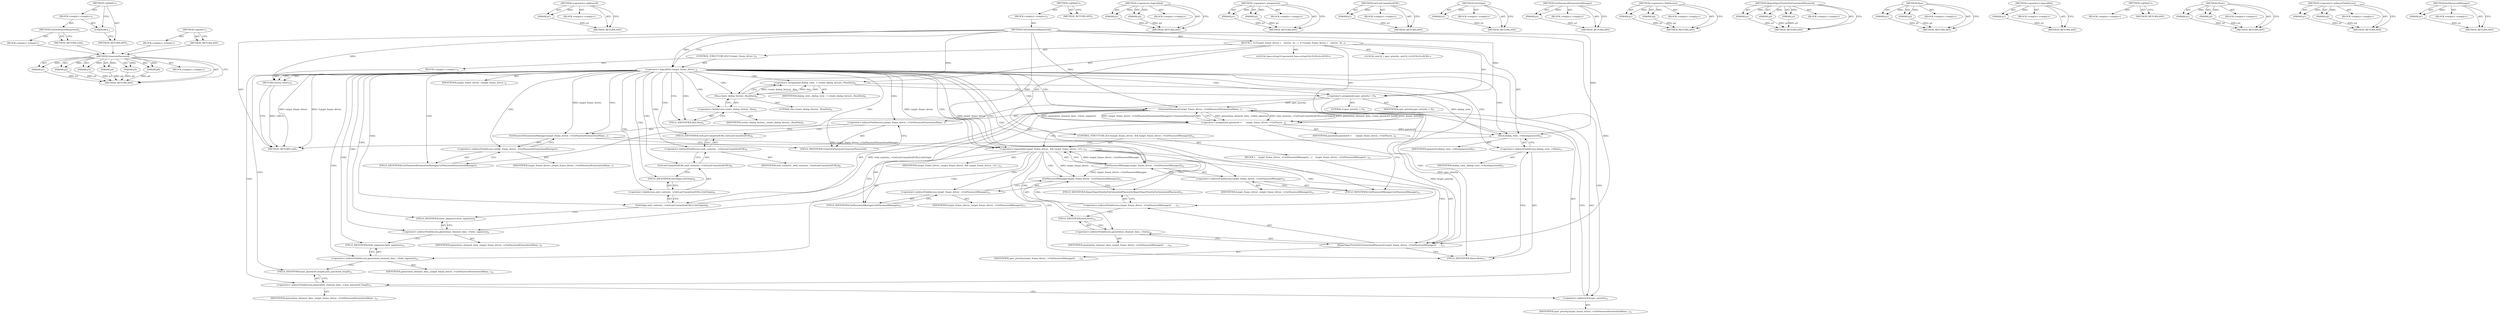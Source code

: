 digraph "&lt;global&gt;" {
vulnerable_118 [label=<(METHOD,GeneratePassword)>];
vulnerable_119 [label=<(PARAM,p1)>];
vulnerable_120 [label=<(PARAM,p2)>];
vulnerable_121 [label=<(PARAM,p3)>];
vulnerable_122 [label=<(PARAM,p4)>];
vulnerable_123 [label=<(PARAM,p5)>];
vulnerable_124 [label=<(PARAM,p6)>];
vulnerable_125 [label=<(BLOCK,&lt;empty&gt;,&lt;empty&gt;)>];
vulnerable_126 [label=<(METHOD_RETURN,ANY)>];
vulnerable_144 [label=<(METHOD,&lt;operator&gt;.addressOf)>];
vulnerable_145 [label=<(PARAM,p1)>];
vulnerable_146 [label=<(BLOCK,&lt;empty&gt;,&lt;empty&gt;)>];
vulnerable_147 [label=<(METHOD_RETURN,ANY)>];
vulnerable_6 [label=<(METHOD,&lt;global&gt;)<SUB>1</SUB>>];
vulnerable_7 [label=<(BLOCK,&lt;empty&gt;,&lt;empty&gt;)<SUB>1</SUB>>];
vulnerable_8 [label=<(METHOD,OnGenerationRequested)<SUB>1</SUB>>];
vulnerable_9 [label=<(BLOCK,{
  if (!target_frame_driver_)
    return;
  di...,{
  if (!target_frame_driver_)
    return;
  di...)<SUB>1</SUB>>];
vulnerable_10 [label=<(CONTROL_STRUCTURE,IF,if (!target_frame_driver_))<SUB>2</SUB>>];
vulnerable_11 [label=<(&lt;operator&gt;.logicalNot,!target_frame_driver_)<SUB>2</SUB>>];
vulnerable_12 [label=<(IDENTIFIER,target_frame_driver_,!target_frame_driver_)<SUB>2</SUB>>];
vulnerable_13 [label=<(BLOCK,&lt;empty&gt;,&lt;empty&gt;)<SUB>3</SUB>>];
vulnerable_14 [label=<(RETURN,return;,return;)<SUB>3</SUB>>];
vulnerable_15 [label=<(&lt;operator&gt;.assignment,dialog_view_ = create_dialog_factory_.Run(this))<SUB>4</SUB>>];
vulnerable_16 [label=<(IDENTIFIER,dialog_view_,dialog_view_ = create_dialog_factory_.Run(this))<SUB>4</SUB>>];
vulnerable_17 [label=<(Run,create_dialog_factory_.Run(this))<SUB>4</SUB>>];
vulnerable_18 [label=<(&lt;operator&gt;.fieldAccess,create_dialog_factory_.Run)<SUB>4</SUB>>];
vulnerable_19 [label=<(IDENTIFIER,create_dialog_factory_,create_dialog_factory_.Run(this))<SUB>4</SUB>>];
vulnerable_20 [label=<(FIELD_IDENTIFIER,Run,Run)<SUB>4</SUB>>];
vulnerable_21 [label=<(LITERAL,this,create_dialog_factory_.Run(this))<SUB>4</SUB>>];
vulnerable_22 [label="<(LOCAL,uint32_t spec_priority: uint32_t)<SUB>5</SUB>>"];
vulnerable_23 [label=<(&lt;operator&gt;.assignment,spec_priority = 0)<SUB>5</SUB>>];
vulnerable_24 [label=<(IDENTIFIER,spec_priority,spec_priority = 0)<SUB>5</SUB>>];
vulnerable_25 [label=<(LITERAL,0,spec_priority = 0)<SUB>5</SUB>>];
vulnerable_26 [label="<(LOCAL,base.string16 password: base.string16)<SUB>6</SUB>>"];
vulnerable_27 [label=<(&lt;operator&gt;.assignment,password =
      target_frame_driver_-&gt;GetPassw...)<SUB>6</SUB>>];
vulnerable_28 [label=<(IDENTIFIER,password,password =
      target_frame_driver_-&gt;GetPassw...)<SUB>6</SUB>>];
vulnerable_29 [label=<(GeneratePassword,target_frame_driver_-&gt;GetPasswordGenerationMana...)<SUB>7</SUB>>];
vulnerable_30 [label=<(&lt;operator&gt;.indirectFieldAccess,target_frame_driver_-&gt;GetPasswordGenerationMana...)<SUB>7</SUB>>];
vulnerable_31 [label=<(GetPasswordGenerationManager,target_frame_driver_-&gt;GetPasswordGenerationMana...)<SUB>7</SUB>>];
vulnerable_32 [label=<(&lt;operator&gt;.indirectFieldAccess,target_frame_driver_-&gt;GetPasswordGenerationManager)<SUB>7</SUB>>];
vulnerable_33 [label=<(IDENTIFIER,target_frame_driver_,target_frame_driver_-&gt;GetPasswordGenerationMana...)<SUB>7</SUB>>];
vulnerable_34 [label=<(FIELD_IDENTIFIER,GetPasswordGenerationManager,GetPasswordGenerationManager)<SUB>7</SUB>>];
vulnerable_35 [label=<(FIELD_IDENTIFIER,GeneratePassword,GeneratePassword)<SUB>7</SUB>>];
vulnerable_36 [label=<(GetOrigin,web_contents_-&gt;GetLastCommittedURL().GetOrigin())<SUB>8</SUB>>];
vulnerable_37 [label=<(&lt;operator&gt;.fieldAccess,web_contents_-&gt;GetLastCommittedURL().GetOrigin)<SUB>8</SUB>>];
vulnerable_38 [label=<(GetLastCommittedURL,web_contents_-&gt;GetLastCommittedURL())<SUB>8</SUB>>];
vulnerable_39 [label=<(&lt;operator&gt;.indirectFieldAccess,web_contents_-&gt;GetLastCommittedURL)<SUB>8</SUB>>];
vulnerable_40 [label=<(IDENTIFIER,web_contents_,web_contents_-&gt;GetLastCommittedURL())<SUB>8</SUB>>];
vulnerable_41 [label=<(FIELD_IDENTIFIER,GetLastCommittedURL,GetLastCommittedURL)<SUB>8</SUB>>];
vulnerable_42 [label=<(FIELD_IDENTIFIER,GetOrigin,GetOrigin)<SUB>8</SUB>>];
vulnerable_43 [label=<(&lt;operator&gt;.indirectFieldAccess,generation_element_data_-&gt;form_signature)<SUB>9</SUB>>];
vulnerable_44 [label=<(IDENTIFIER,generation_element_data_,target_frame_driver_-&gt;GetPasswordGenerationMana...)<SUB>9</SUB>>];
vulnerable_45 [label=<(FIELD_IDENTIFIER,form_signature,form_signature)<SUB>9</SUB>>];
vulnerable_46 [label=<(&lt;operator&gt;.indirectFieldAccess,generation_element_data_-&gt;field_signature)<SUB>10</SUB>>];
vulnerable_47 [label=<(IDENTIFIER,generation_element_data_,target_frame_driver_-&gt;GetPasswordGenerationMana...)<SUB>10</SUB>>];
vulnerable_48 [label=<(FIELD_IDENTIFIER,field_signature,field_signature)<SUB>10</SUB>>];
vulnerable_49 [label=<(&lt;operator&gt;.indirectFieldAccess,generation_element_data_-&gt;max_password_length)<SUB>11</SUB>>];
vulnerable_50 [label=<(IDENTIFIER,generation_element_data_,target_frame_driver_-&gt;GetPasswordGenerationMana...)<SUB>11</SUB>>];
vulnerable_51 [label=<(FIELD_IDENTIFIER,max_password_length,max_password_length)<SUB>11</SUB>>];
vulnerable_52 [label=<(&lt;operator&gt;.addressOf,&amp;spec_priority)<SUB>11</SUB>>];
vulnerable_53 [label=<(IDENTIFIER,spec_priority,target_frame_driver_-&gt;GetPasswordGenerationMana...)<SUB>11</SUB>>];
vulnerable_54 [label=<(CONTROL_STRUCTURE,IF,if (target_frame_driver_ &amp;&amp; target_frame_driver_-&gt;GetPasswordManager()))<SUB>12</SUB>>];
vulnerable_55 [label=<(&lt;operator&gt;.logicalAnd,target_frame_driver_ &amp;&amp; target_frame_driver_-&gt;G...)<SUB>12</SUB>>];
vulnerable_56 [label=<(IDENTIFIER,target_frame_driver_,target_frame_driver_ &amp;&amp; target_frame_driver_-&gt;G...)<SUB>12</SUB>>];
vulnerable_57 [label=<(GetPasswordManager,target_frame_driver_-&gt;GetPasswordManager())<SUB>12</SUB>>];
vulnerable_58 [label=<(&lt;operator&gt;.indirectFieldAccess,target_frame_driver_-&gt;GetPasswordManager)<SUB>12</SUB>>];
vulnerable_59 [label=<(IDENTIFIER,target_frame_driver_,target_frame_driver_-&gt;GetPasswordManager())<SUB>12</SUB>>];
vulnerable_60 [label=<(FIELD_IDENTIFIER,GetPasswordManager,GetPasswordManager)<SUB>12</SUB>>];
vulnerable_61 [label=<(BLOCK,{
    target_frame_driver_-&gt;GetPasswordManager(...,{
    target_frame_driver_-&gt;GetPasswordManager(...)<SUB>12</SUB>>];
vulnerable_62 [label=<(ReportSpecPriorityForGeneratedPassword,target_frame_driver_-&gt;GetPasswordManager()
    ...)<SUB>13</SUB>>];
vulnerable_63 [label=<(&lt;operator&gt;.indirectFieldAccess,target_frame_driver_-&gt;GetPasswordManager()
    ...)<SUB>13</SUB>>];
vulnerable_64 [label=<(GetPasswordManager,target_frame_driver_-&gt;GetPasswordManager())<SUB>13</SUB>>];
vulnerable_65 [label=<(&lt;operator&gt;.indirectFieldAccess,target_frame_driver_-&gt;GetPasswordManager)<SUB>13</SUB>>];
vulnerable_66 [label=<(IDENTIFIER,target_frame_driver_,target_frame_driver_-&gt;GetPasswordManager())<SUB>13</SUB>>];
vulnerable_67 [label=<(FIELD_IDENTIFIER,GetPasswordManager,GetPasswordManager)<SUB>13</SUB>>];
vulnerable_68 [label=<(FIELD_IDENTIFIER,ReportSpecPriorityForGeneratedPassword,ReportSpecPriorityForGeneratedPassword)<SUB>13</SUB>>];
vulnerable_69 [label=<(&lt;operator&gt;.indirectFieldAccess,generation_element_data_-&gt;form)<SUB>14</SUB>>];
vulnerable_70 [label=<(IDENTIFIER,generation_element_data_,target_frame_driver_-&gt;GetPasswordManager()
    ...)<SUB>14</SUB>>];
vulnerable_71 [label=<(FIELD_IDENTIFIER,form,form)<SUB>14</SUB>>];
vulnerable_72 [label=<(IDENTIFIER,spec_priority,target_frame_driver_-&gt;GetPasswordManager()
    ...)<SUB>15</SUB>>];
vulnerable_73 [label=<(Show,dialog_view_-&gt;Show(password))<SUB>17</SUB>>];
vulnerable_74 [label=<(&lt;operator&gt;.indirectFieldAccess,dialog_view_-&gt;Show)<SUB>17</SUB>>];
vulnerable_75 [label=<(IDENTIFIER,dialog_view_,dialog_view_-&gt;Show(password))<SUB>17</SUB>>];
vulnerable_76 [label=<(FIELD_IDENTIFIER,Show,Show)<SUB>17</SUB>>];
vulnerable_77 [label=<(IDENTIFIER,password,dialog_view_-&gt;Show(password))<SUB>17</SUB>>];
vulnerable_78 [label=<(METHOD_RETURN,void)<SUB>1</SUB>>];
vulnerable_80 [label=<(METHOD_RETURN,ANY)<SUB>1</SUB>>];
vulnerable_148 [label=<(METHOD,&lt;operator&gt;.logicalAnd)>];
vulnerable_149 [label=<(PARAM,p1)>];
vulnerable_150 [label=<(PARAM,p2)>];
vulnerable_151 [label=<(BLOCK,&lt;empty&gt;,&lt;empty&gt;)>];
vulnerable_152 [label=<(METHOD_RETURN,ANY)>];
vulnerable_103 [label=<(METHOD,&lt;operator&gt;.assignment)>];
vulnerable_104 [label=<(PARAM,p1)>];
vulnerable_105 [label=<(PARAM,p2)>];
vulnerable_106 [label=<(BLOCK,&lt;empty&gt;,&lt;empty&gt;)>];
vulnerable_107 [label=<(METHOD_RETURN,ANY)>];
vulnerable_140 [label=<(METHOD,GetLastCommittedURL)>];
vulnerable_141 [label=<(PARAM,p1)>];
vulnerable_142 [label=<(BLOCK,&lt;empty&gt;,&lt;empty&gt;)>];
vulnerable_143 [label=<(METHOD_RETURN,ANY)>];
vulnerable_136 [label=<(METHOD,GetOrigin)>];
vulnerable_137 [label=<(PARAM,p1)>];
vulnerable_138 [label=<(BLOCK,&lt;empty&gt;,&lt;empty&gt;)>];
vulnerable_139 [label=<(METHOD_RETURN,ANY)>];
vulnerable_132 [label=<(METHOD,GetPasswordGenerationManager)>];
vulnerable_133 [label=<(PARAM,p1)>];
vulnerable_134 [label=<(BLOCK,&lt;empty&gt;,&lt;empty&gt;)>];
vulnerable_135 [label=<(METHOD_RETURN,ANY)>];
vulnerable_113 [label=<(METHOD,&lt;operator&gt;.fieldAccess)>];
vulnerable_114 [label=<(PARAM,p1)>];
vulnerable_115 [label=<(PARAM,p2)>];
vulnerable_116 [label=<(BLOCK,&lt;empty&gt;,&lt;empty&gt;)>];
vulnerable_117 [label=<(METHOD_RETURN,ANY)>];
vulnerable_157 [label=<(METHOD,ReportSpecPriorityForGeneratedPassword)>];
vulnerable_158 [label=<(PARAM,p1)>];
vulnerable_159 [label=<(PARAM,p2)>];
vulnerable_160 [label=<(PARAM,p3)>];
vulnerable_161 [label=<(BLOCK,&lt;empty&gt;,&lt;empty&gt;)>];
vulnerable_162 [label=<(METHOD_RETURN,ANY)>];
vulnerable_108 [label=<(METHOD,Run)>];
vulnerable_109 [label=<(PARAM,p1)>];
vulnerable_110 [label=<(PARAM,p2)>];
vulnerable_111 [label=<(BLOCK,&lt;empty&gt;,&lt;empty&gt;)>];
vulnerable_112 [label=<(METHOD_RETURN,ANY)>];
vulnerable_99 [label=<(METHOD,&lt;operator&gt;.logicalNot)>];
vulnerable_100 [label=<(PARAM,p1)>];
vulnerable_101 [label=<(BLOCK,&lt;empty&gt;,&lt;empty&gt;)>];
vulnerable_102 [label=<(METHOD_RETURN,ANY)>];
vulnerable_93 [label=<(METHOD,&lt;global&gt;)<SUB>1</SUB>>];
vulnerable_94 [label=<(BLOCK,&lt;empty&gt;,&lt;empty&gt;)>];
vulnerable_95 [label=<(METHOD_RETURN,ANY)>];
vulnerable_163 [label=<(METHOD,Show)>];
vulnerable_164 [label=<(PARAM,p1)>];
vulnerable_165 [label=<(PARAM,p2)>];
vulnerable_166 [label=<(BLOCK,&lt;empty&gt;,&lt;empty&gt;)>];
vulnerable_167 [label=<(METHOD_RETURN,ANY)>];
vulnerable_127 [label=<(METHOD,&lt;operator&gt;.indirectFieldAccess)>];
vulnerable_128 [label=<(PARAM,p1)>];
vulnerable_129 [label=<(PARAM,p2)>];
vulnerable_130 [label=<(BLOCK,&lt;empty&gt;,&lt;empty&gt;)>];
vulnerable_131 [label=<(METHOD_RETURN,ANY)>];
vulnerable_153 [label=<(METHOD,GetPasswordManager)>];
vulnerable_154 [label=<(PARAM,p1)>];
vulnerable_155 [label=<(BLOCK,&lt;empty&gt;,&lt;empty&gt;)>];
vulnerable_156 [label=<(METHOD_RETURN,ANY)>];
fixed_6 [label=<(METHOD,&lt;global&gt;)<SUB>1</SUB>>];
fixed_7 [label=<(BLOCK,&lt;empty&gt;,&lt;empty&gt;)<SUB>1</SUB>>];
fixed_8 [label=<(METHOD,OnGenerationRequested)<SUB>1</SUB>>];
fixed_9 [label=<(BLOCK,&lt;empty&gt;,&lt;empty&gt;)>];
fixed_10 [label=<(METHOD_RETURN,void)<SUB>1</SUB>>];
fixed_12 [label=<(UNKNOWN,,)>];
fixed_13 [label=<(METHOD_RETURN,ANY)<SUB>1</SUB>>];
fixed_20 [label=<(METHOD,&lt;global&gt;)<SUB>1</SUB>>];
fixed_21 [label=<(BLOCK,&lt;empty&gt;,&lt;empty&gt;)>];
fixed_22 [label=<(METHOD_RETURN,ANY)>];
vulnerable_118 -> vulnerable_119  [key=0, label="AST: "];
vulnerable_118 -> vulnerable_119  [key=1, label="DDG: "];
vulnerable_118 -> vulnerable_125  [key=0, label="AST: "];
vulnerable_118 -> vulnerable_120  [key=0, label="AST: "];
vulnerable_118 -> vulnerable_120  [key=1, label="DDG: "];
vulnerable_118 -> vulnerable_126  [key=0, label="AST: "];
vulnerable_118 -> vulnerable_126  [key=1, label="CFG: "];
vulnerable_118 -> vulnerable_121  [key=0, label="AST: "];
vulnerable_118 -> vulnerable_121  [key=1, label="DDG: "];
vulnerable_118 -> vulnerable_122  [key=0, label="AST: "];
vulnerable_118 -> vulnerable_122  [key=1, label="DDG: "];
vulnerable_118 -> vulnerable_123  [key=0, label="AST: "];
vulnerable_118 -> vulnerable_123  [key=1, label="DDG: "];
vulnerable_118 -> vulnerable_124  [key=0, label="AST: "];
vulnerable_118 -> vulnerable_124  [key=1, label="DDG: "];
vulnerable_119 -> vulnerable_126  [key=0, label="DDG: p1"];
vulnerable_120 -> vulnerable_126  [key=0, label="DDG: p2"];
vulnerable_121 -> vulnerable_126  [key=0, label="DDG: p3"];
vulnerable_122 -> vulnerable_126  [key=0, label="DDG: p4"];
vulnerable_123 -> vulnerable_126  [key=0, label="DDG: p5"];
vulnerable_124 -> vulnerable_126  [key=0, label="DDG: p6"];
vulnerable_144 -> vulnerable_145  [key=0, label="AST: "];
vulnerable_144 -> vulnerable_145  [key=1, label="DDG: "];
vulnerable_144 -> vulnerable_146  [key=0, label="AST: "];
vulnerable_144 -> vulnerable_147  [key=0, label="AST: "];
vulnerable_144 -> vulnerable_147  [key=1, label="CFG: "];
vulnerable_145 -> vulnerable_147  [key=0, label="DDG: p1"];
vulnerable_6 -> vulnerable_7  [key=0, label="AST: "];
vulnerable_6 -> vulnerable_80  [key=0, label="AST: "];
vulnerable_6 -> vulnerable_80  [key=1, label="CFG: "];
vulnerable_7 -> vulnerable_8  [key=0, label="AST: "];
vulnerable_8 -> vulnerable_9  [key=0, label="AST: "];
vulnerable_8 -> vulnerable_78  [key=0, label="AST: "];
vulnerable_8 -> vulnerable_11  [key=0, label="CFG: "];
vulnerable_8 -> vulnerable_11  [key=1, label="DDG: "];
vulnerable_8 -> vulnerable_23  [key=0, label="DDG: "];
vulnerable_8 -> vulnerable_73  [key=0, label="DDG: "];
vulnerable_8 -> vulnerable_14  [key=0, label="DDG: "];
vulnerable_8 -> vulnerable_17  [key=0, label="DDG: "];
vulnerable_8 -> vulnerable_29  [key=0, label="DDG: "];
vulnerable_8 -> vulnerable_55  [key=0, label="DDG: "];
vulnerable_8 -> vulnerable_62  [key=0, label="DDG: "];
vulnerable_9 -> vulnerable_10  [key=0, label="AST: "];
vulnerable_9 -> vulnerable_15  [key=0, label="AST: "];
vulnerable_9 -> vulnerable_22  [key=0, label="AST: "];
vulnerable_9 -> vulnerable_23  [key=0, label="AST: "];
vulnerable_9 -> vulnerable_26  [key=0, label="AST: "];
vulnerable_9 -> vulnerable_27  [key=0, label="AST: "];
vulnerable_9 -> vulnerable_54  [key=0, label="AST: "];
vulnerable_9 -> vulnerable_73  [key=0, label="AST: "];
vulnerable_10 -> vulnerable_11  [key=0, label="AST: "];
vulnerable_10 -> vulnerable_13  [key=0, label="AST: "];
vulnerable_11 -> vulnerable_12  [key=0, label="AST: "];
vulnerable_11 -> vulnerable_14  [key=0, label="CFG: "];
vulnerable_11 -> vulnerable_14  [key=1, label="CDG: "];
vulnerable_11 -> vulnerable_20  [key=0, label="CFG: "];
vulnerable_11 -> vulnerable_20  [key=1, label="CDG: "];
vulnerable_11 -> vulnerable_78  [key=0, label="DDG: target_frame_driver_"];
vulnerable_11 -> vulnerable_78  [key=1, label="DDG: !target_frame_driver_"];
vulnerable_11 -> vulnerable_55  [key=0, label="DDG: target_frame_driver_"];
vulnerable_11 -> vulnerable_55  [key=1, label="CDG: "];
vulnerable_11 -> vulnerable_57  [key=0, label="DDG: target_frame_driver_"];
vulnerable_11 -> vulnerable_57  [key=1, label="CDG: "];
vulnerable_11 -> vulnerable_31  [key=0, label="DDG: target_frame_driver_"];
vulnerable_11 -> vulnerable_31  [key=1, label="CDG: "];
vulnerable_11 -> vulnerable_17  [key=0, label="CDG: "];
vulnerable_11 -> vulnerable_15  [key=0, label="CDG: "];
vulnerable_11 -> vulnerable_30  [key=0, label="CDG: "];
vulnerable_11 -> vulnerable_34  [key=0, label="CDG: "];
vulnerable_11 -> vulnerable_48  [key=0, label="CDG: "];
vulnerable_11 -> vulnerable_32  [key=0, label="CDG: "];
vulnerable_11 -> vulnerable_49  [key=0, label="CDG: "];
vulnerable_11 -> vulnerable_73  [key=0, label="CDG: "];
vulnerable_11 -> vulnerable_42  [key=0, label="CDG: "];
vulnerable_11 -> vulnerable_51  [key=0, label="CDG: "];
vulnerable_11 -> vulnerable_52  [key=0, label="CDG: "];
vulnerable_11 -> vulnerable_37  [key=0, label="CDG: "];
vulnerable_11 -> vulnerable_46  [key=0, label="CDG: "];
vulnerable_11 -> vulnerable_38  [key=0, label="CDG: "];
vulnerable_11 -> vulnerable_74  [key=0, label="CDG: "];
vulnerable_11 -> vulnerable_45  [key=0, label="CDG: "];
vulnerable_11 -> vulnerable_27  [key=0, label="CDG: "];
vulnerable_11 -> vulnerable_29  [key=0, label="CDG: "];
vulnerable_11 -> vulnerable_76  [key=0, label="CDG: "];
vulnerable_11 -> vulnerable_18  [key=0, label="CDG: "];
vulnerable_11 -> vulnerable_35  [key=0, label="CDG: "];
vulnerable_11 -> vulnerable_43  [key=0, label="CDG: "];
vulnerable_11 -> vulnerable_23  [key=0, label="CDG: "];
vulnerable_11 -> vulnerable_36  [key=0, label="CDG: "];
vulnerable_11 -> vulnerable_41  [key=0, label="CDG: "];
vulnerable_11 -> vulnerable_39  [key=0, label="CDG: "];
vulnerable_11 -> vulnerable_60  [key=0, label="CDG: "];
vulnerable_11 -> vulnerable_58  [key=0, label="CDG: "];
vulnerable_13 -> vulnerable_14  [key=0, label="AST: "];
vulnerable_14 -> vulnerable_78  [key=0, label="CFG: "];
vulnerable_14 -> vulnerable_78  [key=1, label="DDG: &lt;RET&gt;"];
vulnerable_15 -> vulnerable_16  [key=0, label="AST: "];
vulnerable_15 -> vulnerable_17  [key=0, label="AST: "];
vulnerable_15 -> vulnerable_23  [key=0, label="CFG: "];
vulnerable_15 -> vulnerable_73  [key=0, label="DDG: dialog_view_"];
vulnerable_17 -> vulnerable_18  [key=0, label="AST: "];
vulnerable_17 -> vulnerable_21  [key=0, label="AST: "];
vulnerable_17 -> vulnerable_15  [key=0, label="CFG: "];
vulnerable_17 -> vulnerable_15  [key=1, label="DDG: create_dialog_factory_.Run"];
vulnerable_17 -> vulnerable_15  [key=2, label="DDG: this"];
vulnerable_18 -> vulnerable_19  [key=0, label="AST: "];
vulnerable_18 -> vulnerable_20  [key=0, label="AST: "];
vulnerable_18 -> vulnerable_17  [key=0, label="CFG: "];
vulnerable_20 -> vulnerable_18  [key=0, label="CFG: "];
vulnerable_23 -> vulnerable_24  [key=0, label="AST: "];
vulnerable_23 -> vulnerable_25  [key=0, label="AST: "];
vulnerable_23 -> vulnerable_34  [key=0, label="CFG: "];
vulnerable_23 -> vulnerable_29  [key=0, label="DDG: spec_priority"];
vulnerable_23 -> vulnerable_62  [key=0, label="DDG: spec_priority"];
vulnerable_27 -> vulnerable_28  [key=0, label="AST: "];
vulnerable_27 -> vulnerable_29  [key=0, label="AST: "];
vulnerable_27 -> vulnerable_55  [key=0, label="CFG: "];
vulnerable_27 -> vulnerable_60  [key=0, label="CFG: "];
vulnerable_27 -> vulnerable_73  [key=0, label="DDG: password"];
vulnerable_29 -> vulnerable_30  [key=0, label="AST: "];
vulnerable_29 -> vulnerable_36  [key=0, label="AST: "];
vulnerable_29 -> vulnerable_43  [key=0, label="AST: "];
vulnerable_29 -> vulnerable_46  [key=0, label="AST: "];
vulnerable_29 -> vulnerable_49  [key=0, label="AST: "];
vulnerable_29 -> vulnerable_52  [key=0, label="AST: "];
vulnerable_29 -> vulnerable_27  [key=0, label="CFG: "];
vulnerable_29 -> vulnerable_27  [key=1, label="DDG: generation_element_data_-&gt;field_signature"];
vulnerable_29 -> vulnerable_27  [key=2, label="DDG: web_contents_-&gt;GetLastCommittedURL().GetOrigin()"];
vulnerable_29 -> vulnerable_27  [key=3, label="DDG: generation_element_data_-&gt;max_password_length"];
vulnerable_29 -> vulnerable_27  [key=4, label="DDG: &amp;spec_priority"];
vulnerable_29 -> vulnerable_27  [key=5, label="DDG: generation_element_data_-&gt;form_signature"];
vulnerable_29 -> vulnerable_27  [key=6, label="DDG: target_frame_driver_-&gt;GetPasswordGenerationManager()-&gt;GeneratePassword"];
vulnerable_29 -> vulnerable_62  [key=0, label="DDG: &amp;spec_priority"];
vulnerable_30 -> vulnerable_31  [key=0, label="AST: "];
vulnerable_30 -> vulnerable_35  [key=0, label="AST: "];
vulnerable_30 -> vulnerable_41  [key=0, label="CFG: "];
vulnerable_31 -> vulnerable_32  [key=0, label="AST: "];
vulnerable_31 -> vulnerable_35  [key=0, label="CFG: "];
vulnerable_31 -> vulnerable_55  [key=0, label="DDG: target_frame_driver_-&gt;GetPasswordGenerationManager"];
vulnerable_32 -> vulnerable_33  [key=0, label="AST: "];
vulnerable_32 -> vulnerable_34  [key=0, label="AST: "];
vulnerable_32 -> vulnerable_31  [key=0, label="CFG: "];
vulnerable_34 -> vulnerable_32  [key=0, label="CFG: "];
vulnerable_35 -> vulnerable_30  [key=0, label="CFG: "];
vulnerable_36 -> vulnerable_37  [key=0, label="AST: "];
vulnerable_36 -> vulnerable_45  [key=0, label="CFG: "];
vulnerable_36 -> vulnerable_29  [key=0, label="DDG: web_contents_-&gt;GetLastCommittedURL().GetOrigin"];
vulnerable_37 -> vulnerable_38  [key=0, label="AST: "];
vulnerable_37 -> vulnerable_42  [key=0, label="AST: "];
vulnerable_37 -> vulnerable_36  [key=0, label="CFG: "];
vulnerable_38 -> vulnerable_39  [key=0, label="AST: "];
vulnerable_38 -> vulnerable_42  [key=0, label="CFG: "];
vulnerable_39 -> vulnerable_40  [key=0, label="AST: "];
vulnerable_39 -> vulnerable_41  [key=0, label="AST: "];
vulnerable_39 -> vulnerable_38  [key=0, label="CFG: "];
vulnerable_41 -> vulnerable_39  [key=0, label="CFG: "];
vulnerable_42 -> vulnerable_37  [key=0, label="CFG: "];
vulnerable_43 -> vulnerable_44  [key=0, label="AST: "];
vulnerable_43 -> vulnerable_45  [key=0, label="AST: "];
vulnerable_43 -> vulnerable_48  [key=0, label="CFG: "];
vulnerable_45 -> vulnerable_43  [key=0, label="CFG: "];
vulnerable_46 -> vulnerable_47  [key=0, label="AST: "];
vulnerable_46 -> vulnerable_48  [key=0, label="AST: "];
vulnerable_46 -> vulnerable_51  [key=0, label="CFG: "];
vulnerable_48 -> vulnerable_46  [key=0, label="CFG: "];
vulnerable_49 -> vulnerable_50  [key=0, label="AST: "];
vulnerable_49 -> vulnerable_51  [key=0, label="AST: "];
vulnerable_49 -> vulnerable_52  [key=0, label="CFG: "];
vulnerable_51 -> vulnerable_49  [key=0, label="CFG: "];
vulnerable_52 -> vulnerable_53  [key=0, label="AST: "];
vulnerable_52 -> vulnerable_29  [key=0, label="CFG: "];
vulnerable_54 -> vulnerable_55  [key=0, label="AST: "];
vulnerable_54 -> vulnerable_61  [key=0, label="AST: "];
vulnerable_55 -> vulnerable_56  [key=0, label="AST: "];
vulnerable_55 -> vulnerable_57  [key=0, label="AST: "];
vulnerable_55 -> vulnerable_67  [key=0, label="CFG: "];
vulnerable_55 -> vulnerable_67  [key=1, label="CDG: "];
vulnerable_55 -> vulnerable_76  [key=0, label="CFG: "];
vulnerable_55 -> vulnerable_64  [key=0, label="DDG: target_frame_driver_"];
vulnerable_55 -> vulnerable_64  [key=1, label="CDG: "];
vulnerable_55 -> vulnerable_68  [key=0, label="CDG: "];
vulnerable_55 -> vulnerable_69  [key=0, label="CDG: "];
vulnerable_55 -> vulnerable_65  [key=0, label="CDG: "];
vulnerable_55 -> vulnerable_71  [key=0, label="CDG: "];
vulnerable_55 -> vulnerable_63  [key=0, label="CDG: "];
vulnerable_55 -> vulnerable_62  [key=0, label="CDG: "];
vulnerable_57 -> vulnerable_58  [key=0, label="AST: "];
vulnerable_57 -> vulnerable_55  [key=0, label="CFG: "];
vulnerable_57 -> vulnerable_55  [key=1, label="DDG: target_frame_driver_-&gt;GetPasswordManager"];
vulnerable_57 -> vulnerable_64  [key=0, label="DDG: target_frame_driver_-&gt;GetPasswordManager"];
vulnerable_58 -> vulnerable_59  [key=0, label="AST: "];
vulnerable_58 -> vulnerable_60  [key=0, label="AST: "];
vulnerable_58 -> vulnerable_57  [key=0, label="CFG: "];
vulnerable_60 -> vulnerable_58  [key=0, label="CFG: "];
vulnerable_61 -> vulnerable_62  [key=0, label="AST: "];
vulnerable_62 -> vulnerable_63  [key=0, label="AST: "];
vulnerable_62 -> vulnerable_69  [key=0, label="AST: "];
vulnerable_62 -> vulnerable_72  [key=0, label="AST: "];
vulnerable_62 -> vulnerable_76  [key=0, label="CFG: "];
vulnerable_63 -> vulnerable_64  [key=0, label="AST: "];
vulnerable_63 -> vulnerable_68  [key=0, label="AST: "];
vulnerable_63 -> vulnerable_71  [key=0, label="CFG: "];
vulnerable_64 -> vulnerable_65  [key=0, label="AST: "];
vulnerable_64 -> vulnerable_68  [key=0, label="CFG: "];
vulnerable_65 -> vulnerable_66  [key=0, label="AST: "];
vulnerable_65 -> vulnerable_67  [key=0, label="AST: "];
vulnerable_65 -> vulnerable_64  [key=0, label="CFG: "];
vulnerable_67 -> vulnerable_65  [key=0, label="CFG: "];
vulnerable_68 -> vulnerable_63  [key=0, label="CFG: "];
vulnerable_69 -> vulnerable_70  [key=0, label="AST: "];
vulnerable_69 -> vulnerable_71  [key=0, label="AST: "];
vulnerable_69 -> vulnerable_62  [key=0, label="CFG: "];
vulnerable_71 -> vulnerable_69  [key=0, label="CFG: "];
vulnerable_73 -> vulnerable_74  [key=0, label="AST: "];
vulnerable_73 -> vulnerable_77  [key=0, label="AST: "];
vulnerable_73 -> vulnerable_78  [key=0, label="CFG: "];
vulnerable_74 -> vulnerable_75  [key=0, label="AST: "];
vulnerable_74 -> vulnerable_76  [key=0, label="AST: "];
vulnerable_74 -> vulnerable_73  [key=0, label="CFG: "];
vulnerable_76 -> vulnerable_74  [key=0, label="CFG: "];
vulnerable_148 -> vulnerable_149  [key=0, label="AST: "];
vulnerable_148 -> vulnerable_149  [key=1, label="DDG: "];
vulnerable_148 -> vulnerable_151  [key=0, label="AST: "];
vulnerable_148 -> vulnerable_150  [key=0, label="AST: "];
vulnerable_148 -> vulnerable_150  [key=1, label="DDG: "];
vulnerable_148 -> vulnerable_152  [key=0, label="AST: "];
vulnerable_148 -> vulnerable_152  [key=1, label="CFG: "];
vulnerable_149 -> vulnerable_152  [key=0, label="DDG: p1"];
vulnerable_150 -> vulnerable_152  [key=0, label="DDG: p2"];
vulnerable_103 -> vulnerable_104  [key=0, label="AST: "];
vulnerable_103 -> vulnerable_104  [key=1, label="DDG: "];
vulnerable_103 -> vulnerable_106  [key=0, label="AST: "];
vulnerable_103 -> vulnerable_105  [key=0, label="AST: "];
vulnerable_103 -> vulnerable_105  [key=1, label="DDG: "];
vulnerable_103 -> vulnerable_107  [key=0, label="AST: "];
vulnerable_103 -> vulnerable_107  [key=1, label="CFG: "];
vulnerable_104 -> vulnerable_107  [key=0, label="DDG: p1"];
vulnerable_105 -> vulnerable_107  [key=0, label="DDG: p2"];
vulnerable_140 -> vulnerable_141  [key=0, label="AST: "];
vulnerable_140 -> vulnerable_141  [key=1, label="DDG: "];
vulnerable_140 -> vulnerable_142  [key=0, label="AST: "];
vulnerable_140 -> vulnerable_143  [key=0, label="AST: "];
vulnerable_140 -> vulnerable_143  [key=1, label="CFG: "];
vulnerable_141 -> vulnerable_143  [key=0, label="DDG: p1"];
vulnerable_136 -> vulnerable_137  [key=0, label="AST: "];
vulnerable_136 -> vulnerable_137  [key=1, label="DDG: "];
vulnerable_136 -> vulnerable_138  [key=0, label="AST: "];
vulnerable_136 -> vulnerable_139  [key=0, label="AST: "];
vulnerable_136 -> vulnerable_139  [key=1, label="CFG: "];
vulnerable_137 -> vulnerable_139  [key=0, label="DDG: p1"];
vulnerable_132 -> vulnerable_133  [key=0, label="AST: "];
vulnerable_132 -> vulnerable_133  [key=1, label="DDG: "];
vulnerable_132 -> vulnerable_134  [key=0, label="AST: "];
vulnerable_132 -> vulnerable_135  [key=0, label="AST: "];
vulnerable_132 -> vulnerable_135  [key=1, label="CFG: "];
vulnerable_133 -> vulnerable_135  [key=0, label="DDG: p1"];
vulnerable_113 -> vulnerable_114  [key=0, label="AST: "];
vulnerable_113 -> vulnerable_114  [key=1, label="DDG: "];
vulnerable_113 -> vulnerable_116  [key=0, label="AST: "];
vulnerable_113 -> vulnerable_115  [key=0, label="AST: "];
vulnerable_113 -> vulnerable_115  [key=1, label="DDG: "];
vulnerable_113 -> vulnerable_117  [key=0, label="AST: "];
vulnerable_113 -> vulnerable_117  [key=1, label="CFG: "];
vulnerable_114 -> vulnerable_117  [key=0, label="DDG: p1"];
vulnerable_115 -> vulnerable_117  [key=0, label="DDG: p2"];
vulnerable_157 -> vulnerable_158  [key=0, label="AST: "];
vulnerable_157 -> vulnerable_158  [key=1, label="DDG: "];
vulnerable_157 -> vulnerable_161  [key=0, label="AST: "];
vulnerable_157 -> vulnerable_159  [key=0, label="AST: "];
vulnerable_157 -> vulnerable_159  [key=1, label="DDG: "];
vulnerable_157 -> vulnerable_162  [key=0, label="AST: "];
vulnerable_157 -> vulnerable_162  [key=1, label="CFG: "];
vulnerable_157 -> vulnerable_160  [key=0, label="AST: "];
vulnerable_157 -> vulnerable_160  [key=1, label="DDG: "];
vulnerable_158 -> vulnerable_162  [key=0, label="DDG: p1"];
vulnerable_159 -> vulnerable_162  [key=0, label="DDG: p2"];
vulnerable_160 -> vulnerable_162  [key=0, label="DDG: p3"];
vulnerable_108 -> vulnerable_109  [key=0, label="AST: "];
vulnerable_108 -> vulnerable_109  [key=1, label="DDG: "];
vulnerable_108 -> vulnerable_111  [key=0, label="AST: "];
vulnerable_108 -> vulnerable_110  [key=0, label="AST: "];
vulnerable_108 -> vulnerable_110  [key=1, label="DDG: "];
vulnerable_108 -> vulnerable_112  [key=0, label="AST: "];
vulnerable_108 -> vulnerable_112  [key=1, label="CFG: "];
vulnerable_109 -> vulnerable_112  [key=0, label="DDG: p1"];
vulnerable_110 -> vulnerable_112  [key=0, label="DDG: p2"];
vulnerable_99 -> vulnerable_100  [key=0, label="AST: "];
vulnerable_99 -> vulnerable_100  [key=1, label="DDG: "];
vulnerable_99 -> vulnerable_101  [key=0, label="AST: "];
vulnerable_99 -> vulnerable_102  [key=0, label="AST: "];
vulnerable_99 -> vulnerable_102  [key=1, label="CFG: "];
vulnerable_100 -> vulnerable_102  [key=0, label="DDG: p1"];
vulnerable_93 -> vulnerable_94  [key=0, label="AST: "];
vulnerable_93 -> vulnerable_95  [key=0, label="AST: "];
vulnerable_93 -> vulnerable_95  [key=1, label="CFG: "];
vulnerable_163 -> vulnerable_164  [key=0, label="AST: "];
vulnerable_163 -> vulnerable_164  [key=1, label="DDG: "];
vulnerable_163 -> vulnerable_166  [key=0, label="AST: "];
vulnerable_163 -> vulnerable_165  [key=0, label="AST: "];
vulnerable_163 -> vulnerable_165  [key=1, label="DDG: "];
vulnerable_163 -> vulnerable_167  [key=0, label="AST: "];
vulnerable_163 -> vulnerable_167  [key=1, label="CFG: "];
vulnerable_164 -> vulnerable_167  [key=0, label="DDG: p1"];
vulnerable_165 -> vulnerable_167  [key=0, label="DDG: p2"];
vulnerable_127 -> vulnerable_128  [key=0, label="AST: "];
vulnerable_127 -> vulnerable_128  [key=1, label="DDG: "];
vulnerable_127 -> vulnerable_130  [key=0, label="AST: "];
vulnerable_127 -> vulnerable_129  [key=0, label="AST: "];
vulnerable_127 -> vulnerable_129  [key=1, label="DDG: "];
vulnerable_127 -> vulnerable_131  [key=0, label="AST: "];
vulnerable_127 -> vulnerable_131  [key=1, label="CFG: "];
vulnerable_128 -> vulnerable_131  [key=0, label="DDG: p1"];
vulnerable_129 -> vulnerable_131  [key=0, label="DDG: p2"];
vulnerable_153 -> vulnerable_154  [key=0, label="AST: "];
vulnerable_153 -> vulnerable_154  [key=1, label="DDG: "];
vulnerable_153 -> vulnerable_155  [key=0, label="AST: "];
vulnerable_153 -> vulnerable_156  [key=0, label="AST: "];
vulnerable_153 -> vulnerable_156  [key=1, label="CFG: "];
vulnerable_154 -> vulnerable_156  [key=0, label="DDG: p1"];
fixed_6 -> fixed_7  [key=0, label="AST: "];
fixed_6 -> fixed_13  [key=0, label="AST: "];
fixed_6 -> fixed_12  [key=0, label="CFG: "];
fixed_7 -> fixed_8  [key=0, label="AST: "];
fixed_7 -> fixed_12  [key=0, label="AST: "];
fixed_8 -> fixed_9  [key=0, label="AST: "];
fixed_8 -> fixed_10  [key=0, label="AST: "];
fixed_8 -> fixed_10  [key=1, label="CFG: "];
fixed_9 -> vulnerable_118  [key=0];
fixed_10 -> vulnerable_118  [key=0];
fixed_12 -> fixed_13  [key=0, label="CFG: "];
fixed_13 -> vulnerable_118  [key=0];
fixed_20 -> fixed_21  [key=0, label="AST: "];
fixed_20 -> fixed_22  [key=0, label="AST: "];
fixed_20 -> fixed_22  [key=1, label="CFG: "];
fixed_21 -> vulnerable_118  [key=0];
fixed_22 -> vulnerable_118  [key=0];
}
